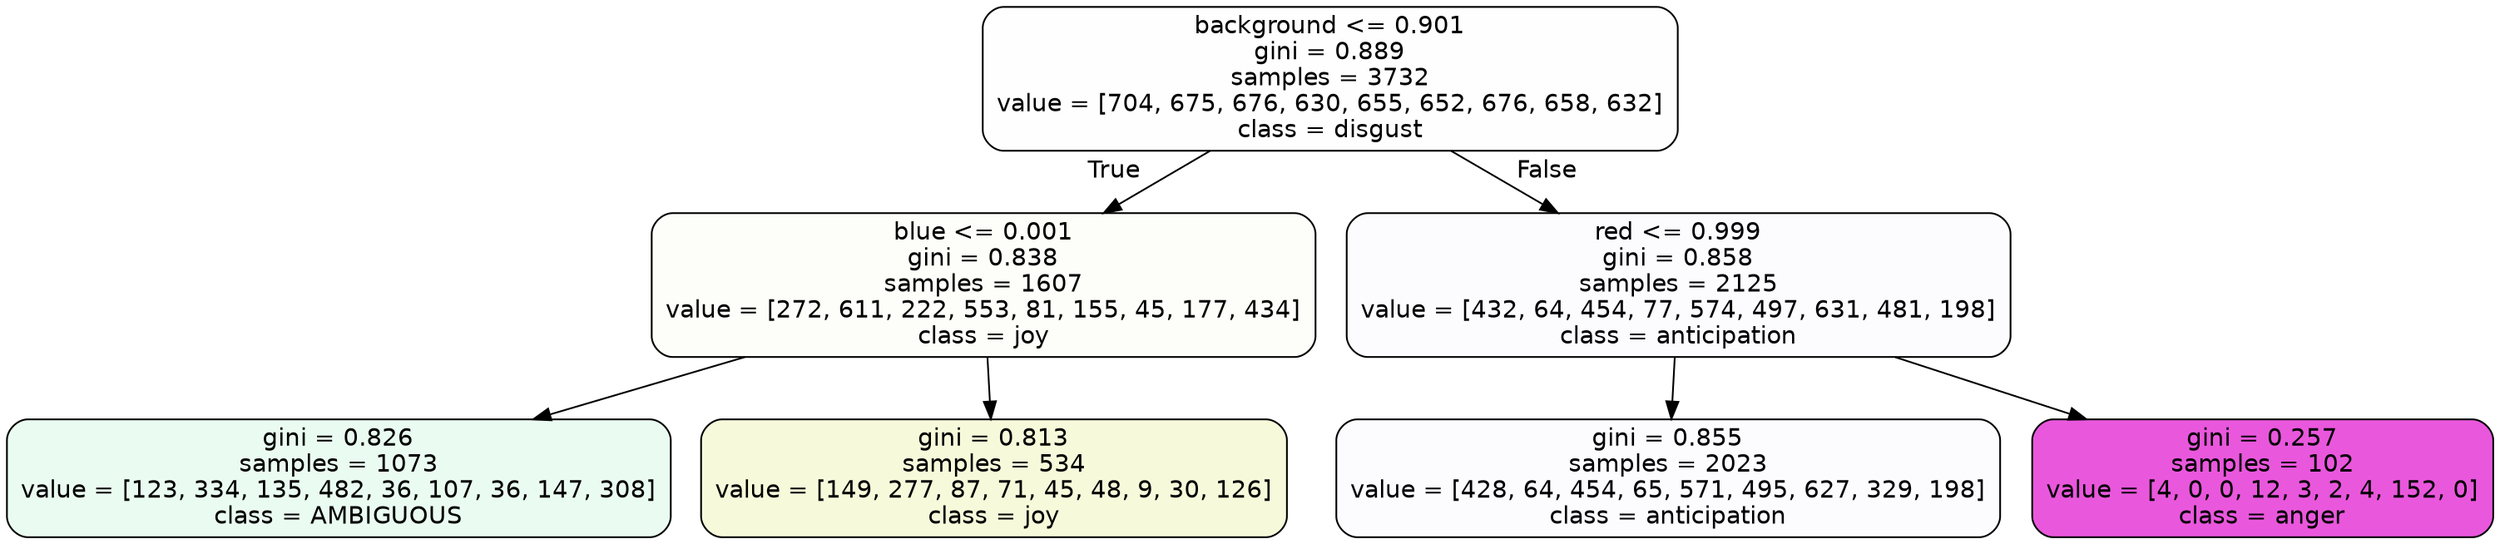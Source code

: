 digraph Tree {
node [shape=box, style="filled, rounded", color="black", fontname=helvetica] ;
edge [fontname=helvetica] ;
0 [label="background <= 0.901\ngini = 0.889\nsamples = 3732\nvalue = [704, 675, 676, 630, 655, 652, 676, 658, 632]\nclass = disgust", fillcolor="#e5813901"] ;
1 [label="blue <= 0.001\ngini = 0.838\nsamples = 1607\nvalue = [272, 611, 222, 553, 81, 155, 45, 177, 434]\nclass = joy", fillcolor="#d7e53907"] ;
0 -> 1 [labeldistance=2.5, labelangle=45, headlabel="True"] ;
2 [label="gini = 0.826\nsamples = 1073\nvalue = [123, 334, 135, 482, 36, 107, 36, 147, 308]\nclass = AMBIGUOUS", fillcolor="#39e5811b"] ;
1 -> 2 ;
3 [label="gini = 0.813\nsamples = 534\nvalue = [149, 277, 87, 71, 45, 48, 9, 30, 126]\nclass = joy", fillcolor="#d7e5392f"] ;
1 -> 3 ;
4 [label="red <= 0.999\ngini = 0.858\nsamples = 2125\nvalue = [432, 64, 454, 77, 574, 497, 631, 481, 198]\nclass = anticipation", fillcolor="#8139e505"] ;
0 -> 4 [labeldistance=2.5, labelangle=-45, headlabel="False"] ;
5 [label="gini = 0.855\nsamples = 2023\nvalue = [428, 64, 454, 65, 571, 495, 627, 329, 198]\nclass = anticipation", fillcolor="#8139e505"] ;
4 -> 5 ;
6 [label="gini = 0.257\nsamples = 102\nvalue = [4, 0, 0, 12, 3, 2, 4, 152, 0]\nclass = anger", fillcolor="#e539d7d8"] ;
4 -> 6 ;
}
